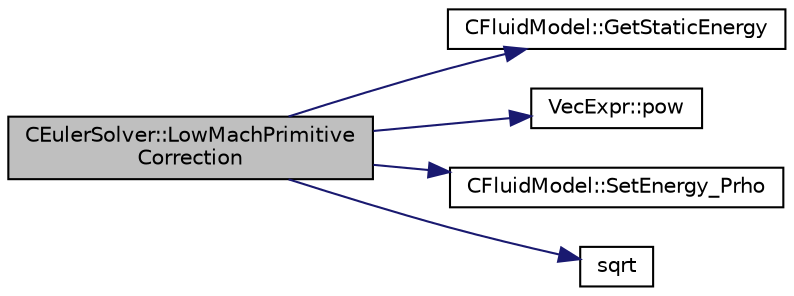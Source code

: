 digraph "CEulerSolver::LowMachPrimitiveCorrection"
{
 // LATEX_PDF_SIZE
  edge [fontname="Helvetica",fontsize="10",labelfontname="Helvetica",labelfontsize="10"];
  node [fontname="Helvetica",fontsize="10",shape=record];
  rankdir="LR";
  Node1 [label="CEulerSolver::LowMachPrimitive\lCorrection",height=0.2,width=0.4,color="black", fillcolor="grey75", style="filled", fontcolor="black",tooltip="Apply low Mach number correction to the primitives at two points, usually connected by an edge."];
  Node1 -> Node2 [color="midnightblue",fontsize="10",style="solid",fontname="Helvetica"];
  Node2 [label="CFluidModel::GetStaticEnergy",height=0.2,width=0.4,color="black", fillcolor="white", style="filled",URL="$classCFluidModel.html#ad8b3f3e7fc1acdcea7450f9b83c1dd46",tooltip="Get fluid internal energy."];
  Node1 -> Node3 [color="midnightblue",fontsize="10",style="solid",fontname="Helvetica"];
  Node3 [label="VecExpr::pow",height=0.2,width=0.4,color="black", fillcolor="white", style="filled",URL="$group__VecExpr.html#ga7fb255e1f2a1773d3cc6ff7bee1aadd2",tooltip=" "];
  Node1 -> Node4 [color="midnightblue",fontsize="10",style="solid",fontname="Helvetica"];
  Node4 [label="CFluidModel::SetEnergy_Prho",height=0.2,width=0.4,color="black", fillcolor="white", style="filled",URL="$classCFluidModel.html#aa41938a99bbfd8c7b0640659191e9c54",tooltip="virtual member that would be different for each gas model implemented"];
  Node1 -> Node5 [color="midnightblue",fontsize="10",style="solid",fontname="Helvetica"];
  Node5 [label="sqrt",height=0.2,width=0.4,color="black", fillcolor="white", style="filled",URL="$group__SIMD.html#ga54a1925ab40fb4249ea255072520de35",tooltip=" "];
}
